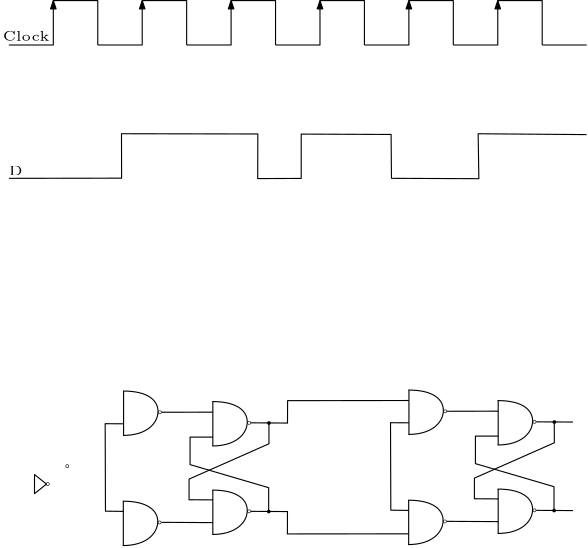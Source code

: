 <?xml version="1.0"?>
<!DOCTYPE ipe SYSTEM "ipe.dtd">
<ipe version="70218" creator="Ipe 7.2.28">
<info created="D:20241115190536" modified="D:20241115191231"/>
<ipestyle name="basic">
<symbol name="arrow/arc(spx)">
<path stroke="sym-stroke" fill="sym-stroke" pen="sym-pen">
0 0 m
-1 0.333 l
-1 -0.333 l
h
</path>
</symbol>
<symbol name="arrow/farc(spx)">
<path stroke="sym-stroke" fill="white" pen="sym-pen">
0 0 m
-1 0.333 l
-1 -0.333 l
h
</path>
</symbol>
<symbol name="arrow/ptarc(spx)">
<path stroke="sym-stroke" fill="sym-stroke" pen="sym-pen">
0 0 m
-1 0.333 l
-0.8 0 l
-1 -0.333 l
h
</path>
</symbol>
<symbol name="arrow/fptarc(spx)">
<path stroke="sym-stroke" fill="white" pen="sym-pen">
0 0 m
-1 0.333 l
-0.8 0 l
-1 -0.333 l
h
</path>
</symbol>
<symbol name="mark/circle(sx)" transformations="translations">
<path fill="sym-stroke">
0.6 0 0 0.6 0 0 e
0.4 0 0 0.4 0 0 e
</path>
</symbol>
<symbol name="mark/disk(sx)" transformations="translations">
<path fill="sym-stroke">
0.6 0 0 0.6 0 0 e
</path>
</symbol>
<symbol name="mark/fdisk(sfx)" transformations="translations">
<group>
<path fill="sym-fill">
0.5 0 0 0.5 0 0 e
</path>
<path fill="sym-stroke" fillrule="eofill">
0.6 0 0 0.6 0 0 e
0.4 0 0 0.4 0 0 e
</path>
</group>
</symbol>
<symbol name="mark/box(sx)" transformations="translations">
<path fill="sym-stroke" fillrule="eofill">
-0.6 -0.6 m
0.6 -0.6 l
0.6 0.6 l
-0.6 0.6 l
h
-0.4 -0.4 m
0.4 -0.4 l
0.4 0.4 l
-0.4 0.4 l
h
</path>
</symbol>
<symbol name="mark/square(sx)" transformations="translations">
<path fill="sym-stroke">
-0.6 -0.6 m
0.6 -0.6 l
0.6 0.6 l
-0.6 0.6 l
h
</path>
</symbol>
<symbol name="mark/fsquare(sfx)" transformations="translations">
<group>
<path fill="sym-fill">
-0.5 -0.5 m
0.5 -0.5 l
0.5 0.5 l
-0.5 0.5 l
h
</path>
<path fill="sym-stroke" fillrule="eofill">
-0.6 -0.6 m
0.6 -0.6 l
0.6 0.6 l
-0.6 0.6 l
h
-0.4 -0.4 m
0.4 -0.4 l
0.4 0.4 l
-0.4 0.4 l
h
</path>
</group>
</symbol>
<symbol name="mark/cross(sx)" transformations="translations">
<group>
<path fill="sym-stroke">
-0.43 -0.57 m
0.57 0.43 l
0.43 0.57 l
-0.57 -0.43 l
h
</path>
<path fill="sym-stroke">
-0.43 0.57 m
0.57 -0.43 l
0.43 -0.57 l
-0.57 0.43 l
h
</path>
</group>
</symbol>
<symbol name="arrow/fnormal(spx)">
<path stroke="sym-stroke" fill="white" pen="sym-pen">
0 0 m
-1 0.333 l
-1 -0.333 l
h
</path>
</symbol>
<symbol name="arrow/pointed(spx)">
<path stroke="sym-stroke" fill="sym-stroke" pen="sym-pen">
0 0 m
-1 0.333 l
-0.8 0 l
-1 -0.333 l
h
</path>
</symbol>
<symbol name="arrow/fpointed(spx)">
<path stroke="sym-stroke" fill="white" pen="sym-pen">
0 0 m
-1 0.333 l
-0.8 0 l
-1 -0.333 l
h
</path>
</symbol>
<symbol name="arrow/linear(spx)">
<path stroke="sym-stroke" pen="sym-pen">
-1 0.333 m
0 0 l
-1 -0.333 l
</path>
</symbol>
<symbol name="arrow/fdouble(spx)">
<path stroke="sym-stroke" fill="white" pen="sym-pen">
0 0 m
-1 0.333 l
-1 -0.333 l
h
-1 0 m
-2 0.333 l
-2 -0.333 l
h
</path>
</symbol>
<symbol name="arrow/double(spx)">
<path stroke="sym-stroke" fill="sym-stroke" pen="sym-pen">
0 0 m
-1 0.333 l
-1 -0.333 l
h
-1 0 m
-2 0.333 l
-2 -0.333 l
h
</path>
</symbol>
<symbol name="arrow/mid-normal(spx)">
<path stroke="sym-stroke" fill="sym-stroke" pen="sym-pen">
0.5 0 m
-0.5 0.333 l
-0.5 -0.333 l
h
</path>
</symbol>
<symbol name="arrow/mid-fnormal(spx)">
<path stroke="sym-stroke" fill="white" pen="sym-pen">
0.5 0 m
-0.5 0.333 l
-0.5 -0.333 l
h
</path>
</symbol>
<symbol name="arrow/mid-pointed(spx)">
<path stroke="sym-stroke" fill="sym-stroke" pen="sym-pen">
0.5 0 m
-0.5 0.333 l
-0.3 0 l
-0.5 -0.333 l
h
</path>
</symbol>
<symbol name="arrow/mid-fpointed(spx)">
<path stroke="sym-stroke" fill="white" pen="sym-pen">
0.5 0 m
-0.5 0.333 l
-0.3 0 l
-0.5 -0.333 l
h
</path>
</symbol>
<symbol name="arrow/mid-double(spx)">
<path stroke="sym-stroke" fill="sym-stroke" pen="sym-pen">
1 0 m
0 0.333 l
0 -0.333 l
h
0 0 m
-1 0.333 l
-1 -0.333 l
h
</path>
</symbol>
<symbol name="arrow/mid-fdouble(spx)">
<path stroke="sym-stroke" fill="white" pen="sym-pen">
1 0 m
0 0.333 l
0 -0.333 l
h
0 0 m
-1 0.333 l
-1 -0.333 l
h
</path>
</symbol>
<anglesize name="22.5 deg" value="22.5"/>
<anglesize name="30 deg" value="30"/>
<anglesize name="45 deg" value="45"/>
<anglesize name="60 deg" value="60"/>
<anglesize name="90 deg" value="90"/>
<arrowsize name="large" value="10"/>
<arrowsize name="small" value="5"/>
<arrowsize name="tiny" value="3"/>
<color name="blue" value="0 0 1"/>
<color name="brown" value="0.647 0.165 0.165"/>
<color name="darkblue" value="0 0 0.545"/>
<color name="darkcyan" value="0 0.545 0.545"/>
<color name="darkgray" value="0.663"/>
<color name="darkgreen" value="0 0.392 0"/>
<color name="darkmagenta" value="0.545 0 0.545"/>
<color name="darkorange" value="1 0.549 0"/>
<color name="darkred" value="0.545 0 0"/>
<color name="gold" value="1 0.843 0"/>
<color name="gray" value="0.745"/>
<color name="green" value="0 1 0"/>
<color name="lightblue" value="0.678 0.847 0.902"/>
<color name="lightcyan" value="0.878 1 1"/>
<color name="lightgray" value="0.827"/>
<color name="lightgreen" value="0.565 0.933 0.565"/>
<color name="lightyellow" value="1 1 0.878"/>
<color name="navy" value="0 0 0.502"/>
<color name="orange" value="1 0.647 0"/>
<color name="pink" value="1 0.753 0.796"/>
<color name="purple" value="0.627 0.125 0.941"/>
<color name="red" value="1 0 0"/>
<color name="seagreen" value="0.18 0.545 0.341"/>
<color name="turquoise" value="0.251 0.878 0.816"/>
<color name="violet" value="0.933 0.51 0.933"/>
<color name="yellow" value="1 1 0"/>
<dashstyle name="dash dot dotted" value="[4 2 1 2 1 2] 0"/>
<dashstyle name="dash dotted" value="[4 2 1 2] 0"/>
<dashstyle name="dashed" value="[4] 0"/>
<dashstyle name="dotted" value="[1 3] 0"/>
<gridsize name="10 pts (~3.5 mm)" value="10"/>
<gridsize name="14 pts (~5 mm)" value="14"/>
<gridsize name="16 pts (~6 mm)" value="16"/>
<gridsize name="20 pts (~7 mm)" value="20"/>
<gridsize name="28 pts (~10 mm)" value="28"/>
<gridsize name="32 pts (~12 mm)" value="32"/>
<gridsize name="4 pts" value="4"/>
<gridsize name="56 pts (~20 mm)" value="56"/>
<gridsize name="8 pts (~3 mm)" value="8"/>
<opacity name="10%" value="0.1"/>
<opacity name="30%" value="0.3"/>
<opacity name="50%" value="0.5"/>
<opacity name="75%" value="0.75"/>
<pen name="fat" value="1.2"/>
<pen name="heavier" value="0.8"/>
<pen name="ultrafat" value="2"/>
<symbolsize name="large" value="5"/>
<symbolsize name="small" value="2"/>
<symbolsize name="tiny" value="1.1"/>
<textsize name="Huge" value="\Huge"/>
<textsize name="LARGE" value="\LARGE"/>
<textsize name="Large" value="\Large"/>
<textsize name="footnote" value="\footnotesize"/>
<textsize name="huge" value="\huge"/>
<textsize name="large" value="\large"/>
<textsize name="script" value="\scriptsize"/>
<textsize name="small" value="\small"/>
<textsize name="tiny" value="\tiny"/>
<textstyle name="center" begin="\begin{center}" end="\end{center}"/>
<textstyle name="item" begin="\begin{itemize}\item{}" end="\end{itemize}"/>
<textstyle name="itemize" begin="\begin{itemize}" end="\end{itemize}"/>
<tiling name="falling" angle="-60" step="4" width="1"/>
<tiling name="rising" angle="30" step="4" width="1"/>
</ipestyle>
<page>
<layer name="alpha"/>
<view layers="alpha" active="alpha"/>
<path layer="alpha" stroke="black">
128 656 m
168.583 656.059 l
168.54 672.058 l
217.624 671.968 l
217.578 655.907 l
233.237 655.971 l
233.237 671.923 l
265.604 671.796 l
265.73 656.001 l
297.194 655.875 l
296.941 672.049 l
335.981 671.741 l
</path>
<text matrix="1 0 0 1 11.8779 -3.53809" transformations="translations" pos="113.928 709.099" stroke="black" type="label" width="16.778" height="3.459" depth="0" valign="baseline" size="tiny">Clock</text>
<text matrix="1 0 0 1 -3.41173 -5.4335" transformations="translations" pos="131.365 662.472" stroke="black" type="label" width="5.002" height="3.386" depth="0" valign="baseline" size="tiny">D</text>
<path stroke="black" arrow="normal/tiny">
128 704 m
144 704 l
144 720 l
</path>
<path stroke="black">
144 720 m
160 720 l
160 704 l
</path>
<path matrix="1 0 0 1 32 0" stroke="black" arrow="normal/tiny">
128 704 m
144 704 l
144 720 l
</path>
<path matrix="1 0 0 1 32 0" stroke="black">
144 720 m
160 720 l
160 704 l
</path>
<path matrix="1 0 0 1 64 0" stroke="black" arrow="normal/tiny">
128 704 m
144 704 l
144 720 l
</path>
<path matrix="1 0 0 1 64 0" stroke="black">
144 720 m
160 720 l
160 704 l
</path>
<path matrix="1 0 0 1 96 0" stroke="black" arrow="normal/tiny">
128 704 m
144 704 l
144 720 l
</path>
<path matrix="1 0 0 1 96 0" stroke="black">
144 720 m
160 720 l
160 704 l
</path>
<path matrix="1 0 0 1 128 0" stroke="black" arrow="normal/tiny">
128 704 m
144 704 l
144 720 l
</path>
<path matrix="1 0 0 1 128 0" stroke="black">
144 720 m
160 720 l
160 704 l
</path>
<path matrix="1 0 0 1 160 0" stroke="black" arrow="normal/tiny">
128 704 m
144 704 l
144 720 l
</path>
<path matrix="1 0 0 1 160 0" stroke="black">
144 720 m
160 720 l
160 704 l
</path>
<path stroke="black">
320 704 m
336 704 l
</path>
<path matrix="1 0 0 1 32.154 -127.975" stroke="black">
272 704 m
272 688 l
</path>
<path matrix="1 0 0 1 32.154 -127.975" stroke="black">
271.797 703.967 m
281.235 703.966
287.986 696.551
280.312 687.984
271.782 687.984 c
</path>
<use matrix="1 0 0 1 48.5262 -80.7305" name="mark/circle(sx)" pos="268.685 649.062" size="tiny" stroke="black"/>
<path matrix="1 0 0 1 32.154 -159.836" stroke="black">
272 704 m
272 688 l
</path>
<path matrix="1 0 0 1 32.154 -159.836" stroke="black">
271.797 703.967 m
281.235 703.966
287.986 696.551
280.312 687.984
271.782 687.984 c
</path>
<use matrix="1 0 0 1 48.5262 -112.591" name="mark/circle(sx)" pos="268.685 649.062" size="tiny" stroke="black"/>
<path matrix="1 0 0 1 0.0220018 -124.181" stroke="black">
272 704 m
272 688 l
</path>
<path matrix="1 0 0 1 0.0220018 -124.181" stroke="black">
271.797 703.967 m
281.235 703.966
287.986 696.551
280.312 687.984
271.782 687.984 c
</path>
<use matrix="1 0 0 1 16.3942 -76.936" name="mark/circle(sx)" pos="268.685 649.062" size="tiny" stroke="black"/>
<path matrix="1 0 0 1 -0.0728601 -163.833" stroke="black">
272 704 m
272 688 l
</path>
<path matrix="1 0 0 1 -0.0728601 -163.833" stroke="black">
271.797 703.967 m
281.235 703.966
287.986 696.551
280.312 687.984
271.782 687.984 c
</path>
<use matrix="1 0 0 1 16.2993 -116.588" name="mark/circle(sx)" pos="268.685 649.062" size="tiny" stroke="black"/>
<path stroke="black">
285.675 572.144 m
304.158 572.178 l
</path>
<path stroke="black">
285.642 532.515 m
304.191 532.415 l
</path>
<path stroke="black">
317.801 568.341 m
331.041 568.262 l
331.041 568.262 l
</path>
<path matrix="1 0 0 1 0.0468652 -31.8743" stroke="black">
317.801 568.341 m
331.041 568.262 l
331.041 568.262 l
</path>
<path stroke="black">
304.22 563.196 m
295.956 563.196 l
295.956 553.288 l
324.251 544.982 l
324.251 536.44 l
</path>
<path stroke="black">
304.184 540.6 m
295.595 540.643 l
295.595 548.085 l
324.365 560.804 l
324.345 568.294 l
</path>
<use name="mark/disk(sx)" pos="324.36 568.264" size="tiny" stroke="black"/>
<use name="mark/disk(sx)" pos="324.298 536.406" size="tiny" stroke="black"/>
<path stroke="black">
272.054 567.987 m
265.393 568.024 l
265.499 536.533 l
271.926 536.457 l
</path>
<path matrix="1 0 0 1 -70.573 -128.331" stroke="black">
272 704 m
272 688 l
</path>
<path matrix="1 0 0 1 -70.573 -128.331" stroke="black">
271.797 703.967 m
281.235 703.966
287.986 696.551
280.312 687.984
271.782 687.984 c
</path>
<use matrix="1 0 0 1 -54.2008 -81.0866" name="mark/circle(sx)" pos="268.685 649.062" size="tiny" stroke="black"/>
<path matrix="1 0 0 1 -70.573 -160.192" stroke="black">
272 704 m
272 688 l
</path>
<path matrix="1 0 0 1 -70.573 -160.192" stroke="black">
271.797 703.967 m
281.235 703.966
287.986 696.551
280.312 687.984
271.782 687.984 c
</path>
<use matrix="1 0 0 1 -54.2008 -112.947" name="mark/circle(sx)" pos="268.685 649.062" size="tiny" stroke="black"/>
<path matrix="1 0 0 1 -102.705 -124.537" stroke="black">
272 704 m
272 688 l
</path>
<path matrix="1 0 0 1 -102.705 -124.537" stroke="black">
271.797 703.967 m
281.235 703.966
287.986 696.551
280.312 687.984
271.782 687.984 c
</path>
<use matrix="1 0 0 1 -86.3328 -77.2921" name="mark/circle(sx)" pos="268.685 649.062" size="tiny" stroke="black"/>
<path matrix="1 0 0 1 -102.8 -164.189" stroke="black">
272 704 m
272 688 l
</path>
<path matrix="1 0 0 1 -102.8 -164.189" stroke="black">
271.797 703.967 m
281.235 703.966
287.986 696.551
280.312 687.984
271.782 687.984 c
</path>
<use matrix="1 0 0 1 -86.4277 -116.944" name="mark/circle(sx)" pos="268.685 649.062" size="tiny" stroke="black"/>
<path matrix="1 0 0 1 -102.727 -0.356057" stroke="black">
285.675 572.144 m
304.158 572.178 l
</path>
<path matrix="1 0 0 1 -102.727 -0.356057" stroke="black">
285.642 532.515 m
304.191 532.415 l
</path>
<path matrix="1 0 0 1 -102.727 -0.356057" stroke="black">
317.801 568.341 m
331.041 568.262 l
331.041 568.262 l
</path>
<path matrix="1 0 0 1 -102.68 -32.2304" stroke="black">
317.801 568.341 m
331.041 568.262 l
331.041 568.262 l
</path>
<path matrix="1 0 0 1 -102.727 -0.356057" stroke="black">
304.22 563.196 m
295.956 563.196 l
295.956 553.288 l
324.251 544.982 l
324.251 536.44 l
</path>
<path matrix="1 0 0 1 -102.727 -0.356057" stroke="black">
304.184 540.6 m
295.595 540.643 l
295.595 548.085 l
324.365 560.804 l
324.345 568.294 l
</path>
<use matrix="1 0 0 1 -102.727 -0.356057" name="mark/disk(sx)" pos="324.36 568.264" size="tiny" stroke="black"/>
<use matrix="1 0 0 1 -102.727 -0.356057" name="mark/disk(sx)" pos="324.298 536.406" size="tiny" stroke="black"/>
<path matrix="1 0 0 1 -102.727 -0.356057" stroke="black">
272.054 567.987 m
265.393 568.024 l
265.499 536.533 l
271.926 536.457 l
</path>
<path stroke="black">
271.995 576.014 m
228.341 575.966 l
228.305 567.754 l
</path>
<path stroke="black">
271.97 528.022 m
228.264 527.985 l
228.298 536.188 l
</path>
<path matrix="-0.00207373 -0.999998 0.999998 -0.00207373 -408.254 684.255" stroke="black">
137.196 550.076 m
133.761 545.767 l
140.632 545.767 l
h
</path>
<use name="mark/circle(sx)" pos="141.991 545.935" size="tiny" stroke="black"/>
<use name="mark/circle(sx)" pos="149.027 552.373" size="tiny" stroke="black"/>
</page>
</ipe>
